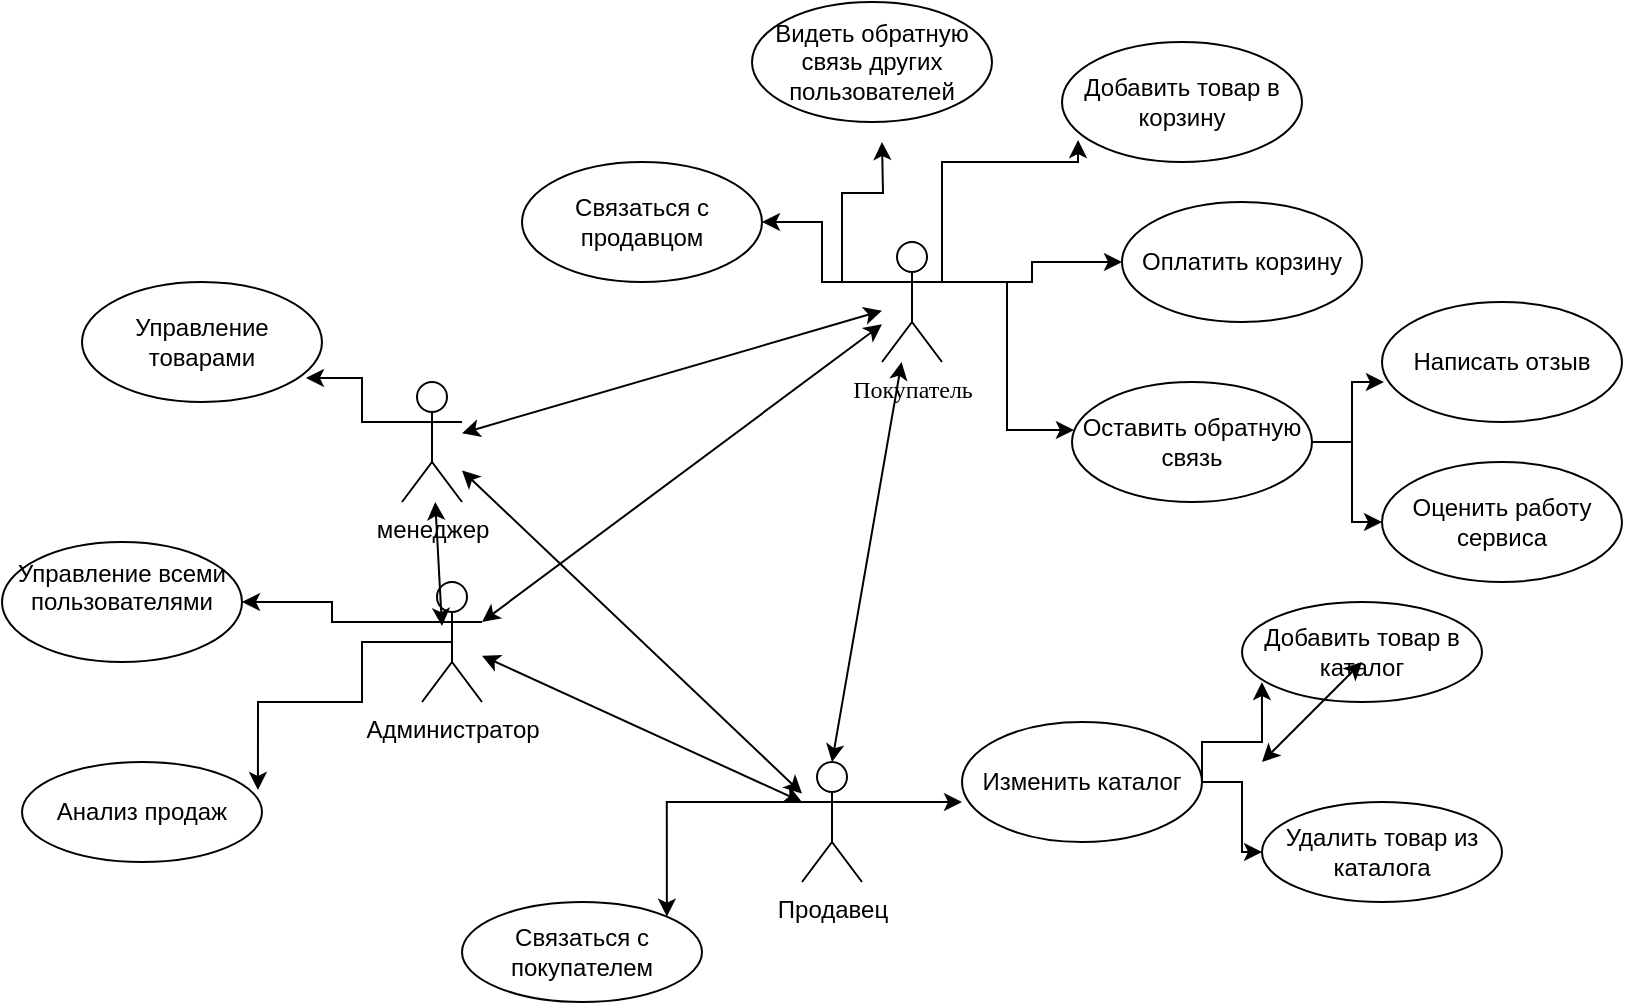 <mxfile version="24.7.16">
  <diagram name="Page-1" id="vPglJATtgIxlZBoPSUW5">
    <mxGraphModel dx="1048" dy="711" grid="1" gridSize="10" guides="1" tooltips="1" connect="1" arrows="1" fold="1" page="1" pageScale="1" pageWidth="850" pageHeight="1100" math="0" shadow="0">
      <root>
        <mxCell id="0" />
        <mxCell id="1" parent="0" />
        <mxCell id="h2KbKQaNpoQaMa7B7bJh-26" style="edgeStyle=orthogonalEdgeStyle;rounded=0;orthogonalLoop=1;jettySize=auto;html=1;exitX=0;exitY=0.333;exitDx=0;exitDy=0;exitPerimeter=0;" edge="1" parent="1" source="h2KbKQaNpoQaMa7B7bJh-1" target="h2KbKQaNpoQaMa7B7bJh-5">
          <mxGeometry relative="1" as="geometry" />
        </mxCell>
        <mxCell id="h2KbKQaNpoQaMa7B7bJh-27" style="edgeStyle=orthogonalEdgeStyle;rounded=0;orthogonalLoop=1;jettySize=auto;html=1;exitX=0;exitY=0.333;exitDx=0;exitDy=0;exitPerimeter=0;" edge="1" parent="1" source="h2KbKQaNpoQaMa7B7bJh-1">
          <mxGeometry relative="1" as="geometry">
            <mxPoint x="460" y="80" as="targetPoint" />
          </mxGeometry>
        </mxCell>
        <mxCell id="h2KbKQaNpoQaMa7B7bJh-29" style="edgeStyle=orthogonalEdgeStyle;rounded=0;orthogonalLoop=1;jettySize=auto;html=1;exitX=1;exitY=0.333;exitDx=0;exitDy=0;exitPerimeter=0;" edge="1" parent="1" source="h2KbKQaNpoQaMa7B7bJh-1" target="h2KbKQaNpoQaMa7B7bJh-8">
          <mxGeometry relative="1" as="geometry" />
        </mxCell>
        <object label="&lt;div&gt;Покупатель&lt;/div&gt;" Customer="" id="h2KbKQaNpoQaMa7B7bJh-1">
          <mxCell style="shape=umlActor;verticalLabelPosition=bottom;verticalAlign=top;html=1;outlineConnect=0;fontFamily=Verdana;" vertex="1" parent="1">
            <mxGeometry x="460" y="130" width="30" height="60" as="geometry" />
          </mxCell>
        </object>
        <mxCell id="h2KbKQaNpoQaMa7B7bJh-5" value="&lt;div&gt;Связаться с продавцом&lt;/div&gt;" style="ellipse;whiteSpace=wrap;html=1;" vertex="1" parent="1">
          <mxGeometry x="280" y="90" width="120" height="60" as="geometry" />
        </mxCell>
        <mxCell id="h2KbKQaNpoQaMa7B7bJh-6" value="&lt;div&gt;Видеть обратную связь других пользователей&lt;/div&gt;" style="ellipse;whiteSpace=wrap;html=1;" vertex="1" parent="1">
          <mxGeometry x="395" y="10" width="120" height="60" as="geometry" />
        </mxCell>
        <mxCell id="h2KbKQaNpoQaMa7B7bJh-7" value="Добавить товар в корзину" style="ellipse;whiteSpace=wrap;html=1;" vertex="1" parent="1">
          <mxGeometry x="550" y="30" width="120" height="60" as="geometry" />
        </mxCell>
        <mxCell id="h2KbKQaNpoQaMa7B7bJh-8" value="Оплатить корзину" style="ellipse;whiteSpace=wrap;html=1;" vertex="1" parent="1">
          <mxGeometry x="580" y="110" width="120" height="60" as="geometry" />
        </mxCell>
        <mxCell id="h2KbKQaNpoQaMa7B7bJh-32" style="edgeStyle=orthogonalEdgeStyle;rounded=0;orthogonalLoop=1;jettySize=auto;html=1;exitX=1;exitY=0.5;exitDx=0;exitDy=0;" edge="1" parent="1" source="h2KbKQaNpoQaMa7B7bJh-9" target="h2KbKQaNpoQaMa7B7bJh-11">
          <mxGeometry relative="1" as="geometry" />
        </mxCell>
        <mxCell id="h2KbKQaNpoQaMa7B7bJh-9" value="Оставить обратную связь" style="ellipse;whiteSpace=wrap;html=1;" vertex="1" parent="1">
          <mxGeometry x="555" y="200" width="120" height="60" as="geometry" />
        </mxCell>
        <mxCell id="h2KbKQaNpoQaMa7B7bJh-10" value="Написать отзыв" style="ellipse;whiteSpace=wrap;html=1;" vertex="1" parent="1">
          <mxGeometry x="710" y="160" width="120" height="60" as="geometry" />
        </mxCell>
        <mxCell id="h2KbKQaNpoQaMa7B7bJh-11" value="Оценить работу сервиса" style="ellipse;whiteSpace=wrap;html=1;" vertex="1" parent="1">
          <mxGeometry x="710" y="240" width="120" height="60" as="geometry" />
        </mxCell>
        <mxCell id="h2KbKQaNpoQaMa7B7bJh-33" style="edgeStyle=orthogonalEdgeStyle;rounded=0;orthogonalLoop=1;jettySize=auto;html=1;exitX=0;exitY=0.333;exitDx=0;exitDy=0;exitPerimeter=0;entryX=1;entryY=0;entryDx=0;entryDy=0;" edge="1" parent="1" source="h2KbKQaNpoQaMa7B7bJh-12" target="h2KbKQaNpoQaMa7B7bJh-13">
          <mxGeometry relative="1" as="geometry">
            <mxPoint x="400" y="410" as="targetPoint" />
          </mxGeometry>
        </mxCell>
        <mxCell id="h2KbKQaNpoQaMa7B7bJh-12" value="&lt;div&gt;Продавец&lt;/div&gt;&lt;div&gt;&lt;br&gt;&lt;/div&gt;" style="shape=umlActor;verticalLabelPosition=bottom;verticalAlign=top;html=1;outlineConnect=0;" vertex="1" parent="1">
          <mxGeometry x="420" y="390" width="30" height="60" as="geometry" />
        </mxCell>
        <mxCell id="h2KbKQaNpoQaMa7B7bJh-13" value="Связаться с покупателем" style="ellipse;whiteSpace=wrap;html=1;" vertex="1" parent="1">
          <mxGeometry x="250" y="460" width="120" height="50" as="geometry" />
        </mxCell>
        <mxCell id="h2KbKQaNpoQaMa7B7bJh-36" style="edgeStyle=orthogonalEdgeStyle;rounded=0;orthogonalLoop=1;jettySize=auto;html=1;exitX=1;exitY=0.5;exitDx=0;exitDy=0;" edge="1" parent="1" source="h2KbKQaNpoQaMa7B7bJh-14" target="h2KbKQaNpoQaMa7B7bJh-15">
          <mxGeometry relative="1" as="geometry" />
        </mxCell>
        <mxCell id="h2KbKQaNpoQaMa7B7bJh-14" value="Изменить каталог" style="ellipse;whiteSpace=wrap;html=1;" vertex="1" parent="1">
          <mxGeometry x="500" y="370" width="120" height="60" as="geometry" />
        </mxCell>
        <mxCell id="h2KbKQaNpoQaMa7B7bJh-15" value="&lt;div&gt;Удалить товар из каталога&lt;/div&gt;" style="ellipse;whiteSpace=wrap;html=1;" vertex="1" parent="1">
          <mxGeometry x="650" y="410" width="120" height="50" as="geometry" />
        </mxCell>
        <mxCell id="h2KbKQaNpoQaMa7B7bJh-17" value="Добавить товар в каталог" style="ellipse;whiteSpace=wrap;html=1;" vertex="1" parent="1">
          <mxGeometry x="640" y="310" width="120" height="50" as="geometry" />
        </mxCell>
        <mxCell id="h2KbKQaNpoQaMa7B7bJh-41" style="edgeStyle=orthogonalEdgeStyle;rounded=0;orthogonalLoop=1;jettySize=auto;html=1;exitX=0;exitY=0.333;exitDx=0;exitDy=0;exitPerimeter=0;entryX=1;entryY=0.5;entryDx=0;entryDy=0;" edge="1" parent="1" source="h2KbKQaNpoQaMa7B7bJh-18" target="h2KbKQaNpoQaMa7B7bJh-22">
          <mxGeometry relative="1" as="geometry" />
        </mxCell>
        <mxCell id="h2KbKQaNpoQaMa7B7bJh-18" value="&lt;div&gt;Администратор&lt;/div&gt;&lt;div&gt;&lt;br&gt;&lt;/div&gt;" style="shape=umlActor;verticalLabelPosition=bottom;verticalAlign=top;html=1;outlineConnect=0;" vertex="1" parent="1">
          <mxGeometry x="230" y="300" width="30" height="60" as="geometry" />
        </mxCell>
        <mxCell id="h2KbKQaNpoQaMa7B7bJh-19" value="&lt;div&gt;менеджер &lt;/div&gt;" style="shape=umlActor;verticalLabelPosition=bottom;verticalAlign=top;html=1;outlineConnect=0;" vertex="1" parent="1">
          <mxGeometry x="220" y="200" width="30" height="60" as="geometry" />
        </mxCell>
        <mxCell id="h2KbKQaNpoQaMa7B7bJh-20" value="Управление товарами" style="ellipse;whiteSpace=wrap;html=1;" vertex="1" parent="1">
          <mxGeometry x="60" y="150" width="120" height="60" as="geometry" />
        </mxCell>
        <mxCell id="h2KbKQaNpoQaMa7B7bJh-22" value="&lt;div&gt;Управление всеми пользователями&lt;/div&gt;&lt;div&gt;&lt;br&gt;&lt;/div&gt;" style="ellipse;whiteSpace=wrap;html=1;" vertex="1" parent="1">
          <mxGeometry x="20" y="280" width="120" height="60" as="geometry" />
        </mxCell>
        <mxCell id="h2KbKQaNpoQaMa7B7bJh-23" value="Анализ продаж" style="ellipse;whiteSpace=wrap;html=1;" vertex="1" parent="1">
          <mxGeometry x="30" y="390" width="120" height="50" as="geometry" />
        </mxCell>
        <mxCell id="h2KbKQaNpoQaMa7B7bJh-28" style="edgeStyle=orthogonalEdgeStyle;rounded=0;orthogonalLoop=1;jettySize=auto;html=1;exitX=1;exitY=0.333;exitDx=0;exitDy=0;exitPerimeter=0;entryX=0.067;entryY=0.817;entryDx=0;entryDy=0;entryPerimeter=0;" edge="1" parent="1" source="h2KbKQaNpoQaMa7B7bJh-1" target="h2KbKQaNpoQaMa7B7bJh-7">
          <mxGeometry relative="1" as="geometry">
            <Array as="points">
              <mxPoint x="490" y="90" />
              <mxPoint x="558" y="90" />
            </Array>
          </mxGeometry>
        </mxCell>
        <mxCell id="h2KbKQaNpoQaMa7B7bJh-30" style="edgeStyle=orthogonalEdgeStyle;rounded=0;orthogonalLoop=1;jettySize=auto;html=1;exitX=1;exitY=0.333;exitDx=0;exitDy=0;exitPerimeter=0;entryX=0.008;entryY=0.4;entryDx=0;entryDy=0;entryPerimeter=0;" edge="1" parent="1" source="h2KbKQaNpoQaMa7B7bJh-1" target="h2KbKQaNpoQaMa7B7bJh-9">
          <mxGeometry relative="1" as="geometry" />
        </mxCell>
        <mxCell id="h2KbKQaNpoQaMa7B7bJh-31" style="edgeStyle=orthogonalEdgeStyle;rounded=0;orthogonalLoop=1;jettySize=auto;html=1;exitX=1;exitY=0.5;exitDx=0;exitDy=0;entryX=0.008;entryY=0.667;entryDx=0;entryDy=0;entryPerimeter=0;" edge="1" parent="1" source="h2KbKQaNpoQaMa7B7bJh-9" target="h2KbKQaNpoQaMa7B7bJh-10">
          <mxGeometry relative="1" as="geometry" />
        </mxCell>
        <mxCell id="h2KbKQaNpoQaMa7B7bJh-34" style="edgeStyle=orthogonalEdgeStyle;rounded=0;orthogonalLoop=1;jettySize=auto;html=1;exitX=1;exitY=0.333;exitDx=0;exitDy=0;exitPerimeter=0;entryX=0;entryY=0.667;entryDx=0;entryDy=0;entryPerimeter=0;" edge="1" parent="1" source="h2KbKQaNpoQaMa7B7bJh-12" target="h2KbKQaNpoQaMa7B7bJh-14">
          <mxGeometry relative="1" as="geometry" />
        </mxCell>
        <mxCell id="h2KbKQaNpoQaMa7B7bJh-35" style="edgeStyle=orthogonalEdgeStyle;rounded=0;orthogonalLoop=1;jettySize=auto;html=1;exitX=1;exitY=0.5;exitDx=0;exitDy=0;entryX=0.083;entryY=0.8;entryDx=0;entryDy=0;entryPerimeter=0;" edge="1" parent="1" source="h2KbKQaNpoQaMa7B7bJh-14" target="h2KbKQaNpoQaMa7B7bJh-17">
          <mxGeometry relative="1" as="geometry">
            <Array as="points">
              <mxPoint x="620" y="380" />
              <mxPoint x="650" y="380" />
            </Array>
          </mxGeometry>
        </mxCell>
        <mxCell id="h2KbKQaNpoQaMa7B7bJh-38" value="" style="endArrow=classic;startArrow=classic;html=1;rounded=0;exitX=0.5;exitY=0;exitDx=0;exitDy=0;exitPerimeter=0;" edge="1" parent="1" source="h2KbKQaNpoQaMa7B7bJh-12" target="h2KbKQaNpoQaMa7B7bJh-1">
          <mxGeometry width="50" height="50" relative="1" as="geometry">
            <mxPoint x="410" y="330" as="sourcePoint" />
            <mxPoint x="460" y="280" as="targetPoint" />
          </mxGeometry>
        </mxCell>
        <mxCell id="h2KbKQaNpoQaMa7B7bJh-42" style="edgeStyle=orthogonalEdgeStyle;rounded=0;orthogonalLoop=1;jettySize=auto;html=1;exitX=0.5;exitY=0.5;exitDx=0;exitDy=0;exitPerimeter=0;entryX=0.983;entryY=0.28;entryDx=0;entryDy=0;entryPerimeter=0;" edge="1" parent="1" source="h2KbKQaNpoQaMa7B7bJh-18" target="h2KbKQaNpoQaMa7B7bJh-23">
          <mxGeometry relative="1" as="geometry">
            <Array as="points">
              <mxPoint x="200" y="330" />
              <mxPoint x="200" y="360" />
              <mxPoint x="148" y="360" />
            </Array>
          </mxGeometry>
        </mxCell>
        <mxCell id="h2KbKQaNpoQaMa7B7bJh-44" value="" style="endArrow=classic;startArrow=classic;html=1;rounded=0;" edge="1" parent="1">
          <mxGeometry width="50" height="50" relative="1" as="geometry">
            <mxPoint x="650" y="390" as="sourcePoint" />
            <mxPoint x="700" y="340" as="targetPoint" />
          </mxGeometry>
        </mxCell>
        <mxCell id="h2KbKQaNpoQaMa7B7bJh-45" style="edgeStyle=orthogonalEdgeStyle;rounded=0;orthogonalLoop=1;jettySize=auto;html=1;exitX=0;exitY=0.333;exitDx=0;exitDy=0;exitPerimeter=0;entryX=0.933;entryY=0.8;entryDx=0;entryDy=0;entryPerimeter=0;" edge="1" parent="1" source="h2KbKQaNpoQaMa7B7bJh-19" target="h2KbKQaNpoQaMa7B7bJh-20">
          <mxGeometry relative="1" as="geometry" />
        </mxCell>
        <mxCell id="h2KbKQaNpoQaMa7B7bJh-47" value="" style="endArrow=classic;startArrow=classic;html=1;rounded=0;" edge="1" parent="1" source="h2KbKQaNpoQaMa7B7bJh-19" target="h2KbKQaNpoQaMa7B7bJh-1">
          <mxGeometry width="50" height="50" relative="1" as="geometry">
            <mxPoint x="250" y="220" as="sourcePoint" />
            <mxPoint x="300" y="170" as="targetPoint" />
          </mxGeometry>
        </mxCell>
        <mxCell id="h2KbKQaNpoQaMa7B7bJh-48" value="" style="endArrow=classic;startArrow=classic;html=1;rounded=0;entryX=0;entryY=0.333;entryDx=0;entryDy=0;entryPerimeter=0;" edge="1" parent="1" source="h2KbKQaNpoQaMa7B7bJh-18" target="h2KbKQaNpoQaMa7B7bJh-12">
          <mxGeometry width="50" height="50" relative="1" as="geometry">
            <mxPoint x="310" y="380" as="sourcePoint" />
            <mxPoint x="360" y="330" as="targetPoint" />
          </mxGeometry>
        </mxCell>
        <mxCell id="h2KbKQaNpoQaMa7B7bJh-49" value="" style="endArrow=classic;startArrow=classic;html=1;rounded=0;exitX=0.333;exitY=0.367;exitDx=0;exitDy=0;exitPerimeter=0;" edge="1" parent="1" source="h2KbKQaNpoQaMa7B7bJh-18" target="h2KbKQaNpoQaMa7B7bJh-19">
          <mxGeometry width="50" height="50" relative="1" as="geometry">
            <mxPoint x="240" y="290" as="sourcePoint" />
            <mxPoint x="330" y="280" as="targetPoint" />
          </mxGeometry>
        </mxCell>
        <mxCell id="h2KbKQaNpoQaMa7B7bJh-50" value="" style="endArrow=classic;startArrow=classic;html=1;rounded=0;exitX=1;exitY=0.333;exitDx=0;exitDy=0;exitPerimeter=0;" edge="1" parent="1" source="h2KbKQaNpoQaMa7B7bJh-18" target="h2KbKQaNpoQaMa7B7bJh-1">
          <mxGeometry width="50" height="50" relative="1" as="geometry">
            <mxPoint x="345" y="295" as="sourcePoint" />
            <mxPoint x="395" y="245" as="targetPoint" />
          </mxGeometry>
        </mxCell>
        <mxCell id="h2KbKQaNpoQaMa7B7bJh-51" value="" style="endArrow=classic;startArrow=classic;html=1;rounded=0;" edge="1" parent="1" source="h2KbKQaNpoQaMa7B7bJh-12" target="h2KbKQaNpoQaMa7B7bJh-19">
          <mxGeometry width="50" height="50" relative="1" as="geometry">
            <mxPoint x="290" y="270" as="sourcePoint" />
            <mxPoint x="340" y="220" as="targetPoint" />
          </mxGeometry>
        </mxCell>
      </root>
    </mxGraphModel>
  </diagram>
</mxfile>
